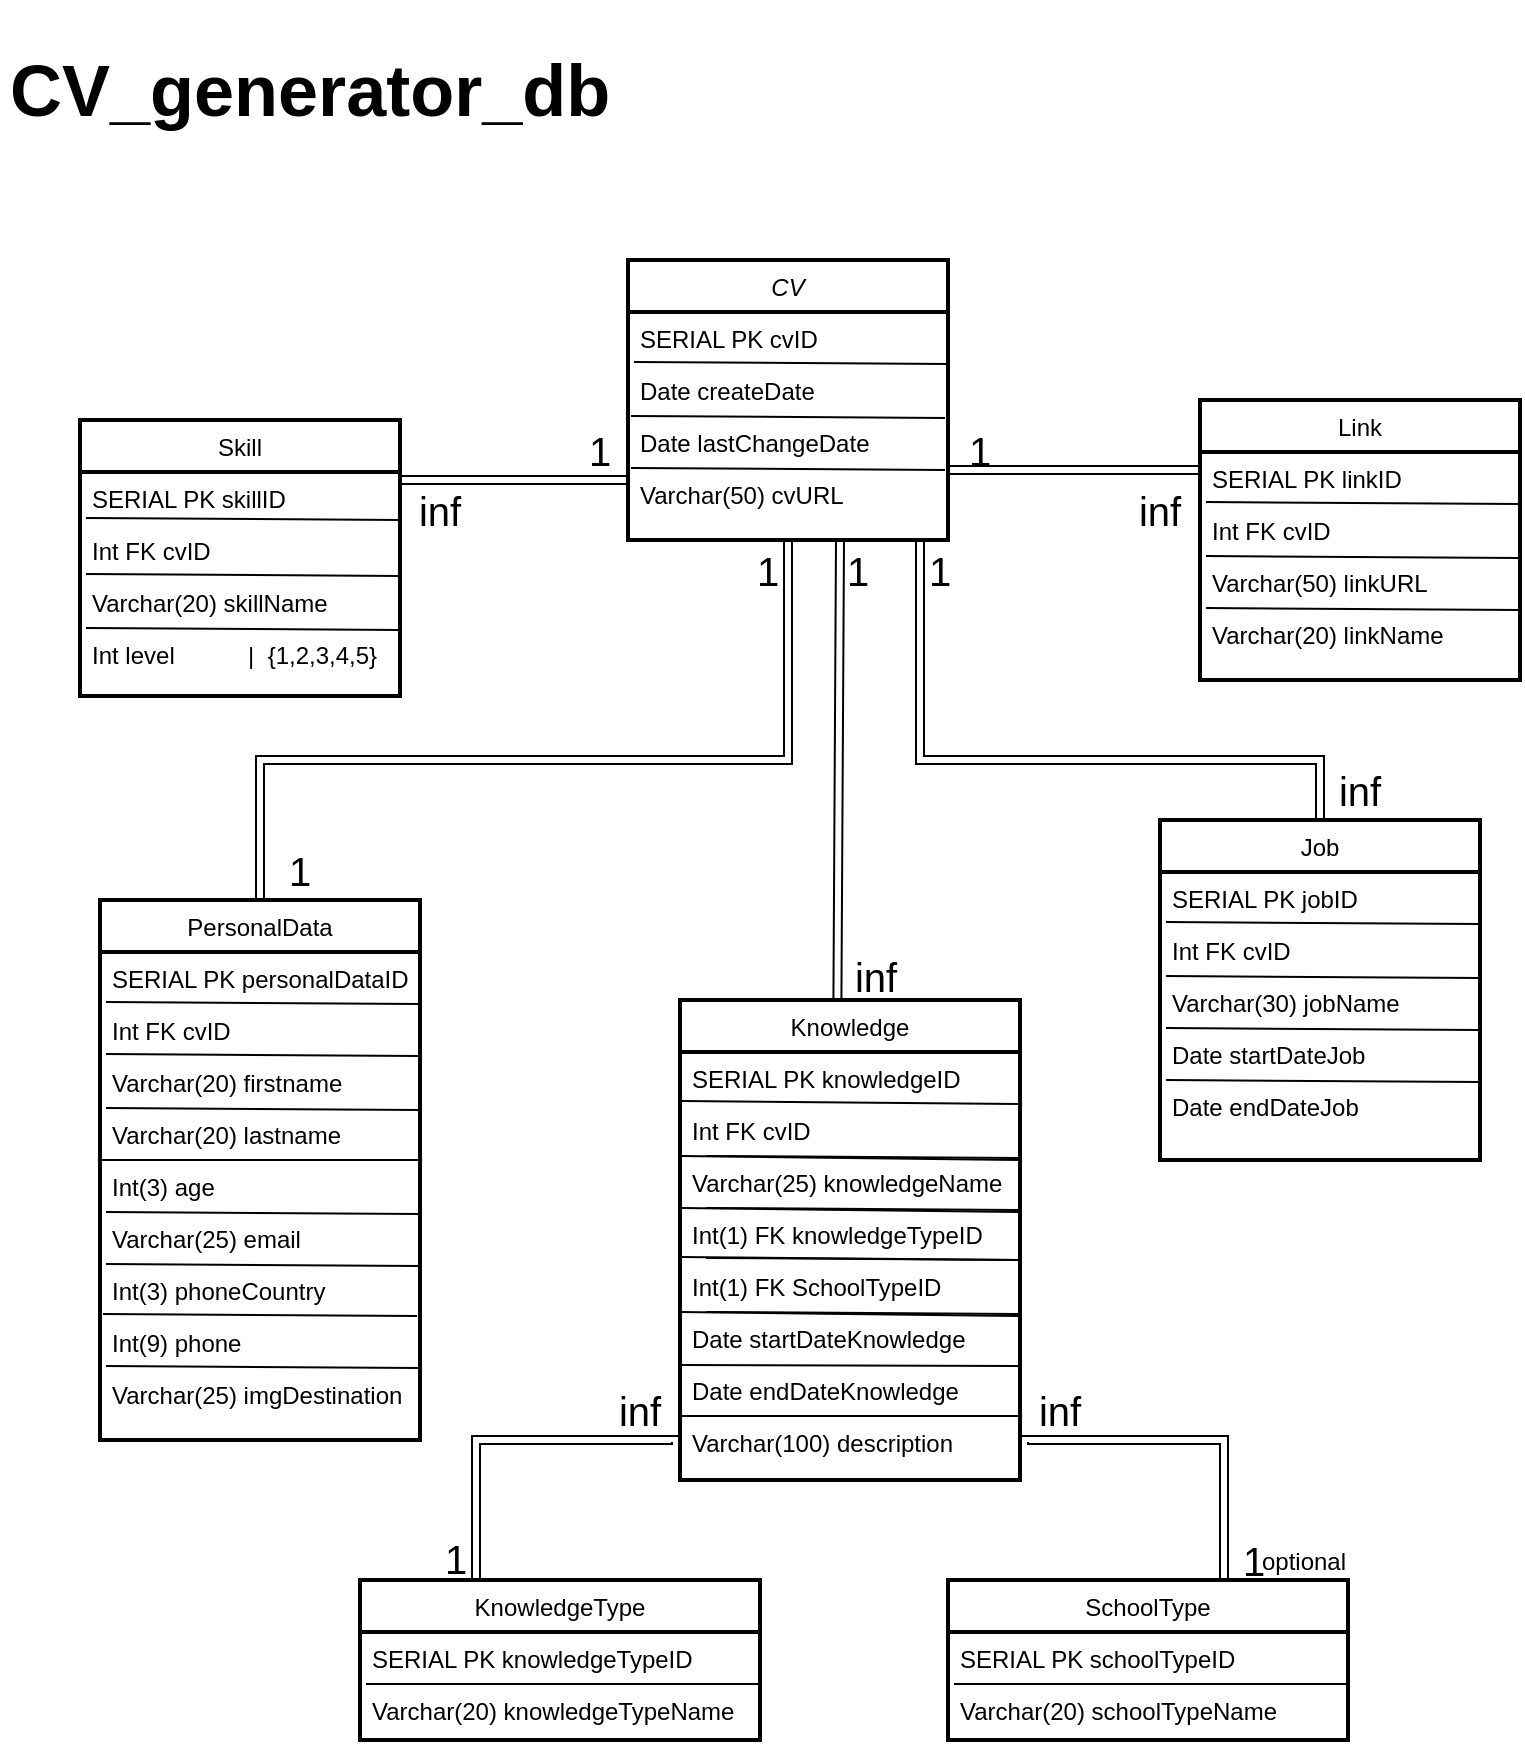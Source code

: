 <mxfile version="21.1.5" type="device">
  <diagram id="C5RBs43oDa-KdzZeNtuy" name="Page-1">
    <mxGraphModel dx="456" dy="247" grid="1" gridSize="10" guides="1" tooltips="1" connect="1" arrows="1" fold="1" page="1" pageScale="1" pageWidth="827" pageHeight="1169" math="0" shadow="0">
      <root>
        <mxCell id="WIyWlLk6GJQsqaUBKTNV-0" />
        <mxCell id="WIyWlLk6GJQsqaUBKTNV-1" parent="WIyWlLk6GJQsqaUBKTNV-0" />
        <mxCell id="zkfFHV4jXpPFQw0GAbJ--0" value="CV" style="swimlane;fontStyle=2;align=center;verticalAlign=top;childLayout=stackLayout;horizontal=1;startSize=26;horizontalStack=0;resizeParent=1;resizeLast=0;collapsible=1;marginBottom=0;rounded=0;shadow=0;strokeWidth=2;" parent="WIyWlLk6GJQsqaUBKTNV-1" vertex="1">
          <mxGeometry x="344" y="137" width="160" height="140" as="geometry">
            <mxRectangle x="230" y="140" width="160" height="26" as="alternateBounds" />
          </mxGeometry>
        </mxCell>
        <mxCell id="zkfFHV4jXpPFQw0GAbJ--1" value="SERIAL PK cvID" style="text;align=left;verticalAlign=top;spacingLeft=4;spacingRight=4;overflow=hidden;rotatable=0;points=[[0,0.5],[1,0.5]];portConstraint=eastwest;" parent="zkfFHV4jXpPFQw0GAbJ--0" vertex="1">
          <mxGeometry y="26" width="160" height="26" as="geometry" />
        </mxCell>
        <mxCell id="-dVuh-FXX1zb581pYCFE-20" value="" style="endArrow=none;html=1;rounded=0;entryX=0.019;entryY=-0.115;entryDx=0;entryDy=0;entryPerimeter=0;exitX=0.167;exitY=0.667;exitDx=0;exitDy=0;exitPerimeter=0;" edge="1" parent="zkfFHV4jXpPFQw0GAbJ--0">
          <mxGeometry width="50" height="50" relative="1" as="geometry">
            <mxPoint x="160" y="52" as="sourcePoint" />
            <mxPoint x="3" y="51" as="targetPoint" />
          </mxGeometry>
        </mxCell>
        <mxCell id="zkfFHV4jXpPFQw0GAbJ--2" value="Date createDate" style="text;align=left;verticalAlign=top;spacingLeft=4;spacingRight=4;overflow=hidden;rotatable=0;points=[[0,0.5],[1,0.5]];portConstraint=eastwest;rounded=0;shadow=0;html=0;" parent="zkfFHV4jXpPFQw0GAbJ--0" vertex="1">
          <mxGeometry y="52" width="160" height="26" as="geometry" />
        </mxCell>
        <mxCell id="-dVuh-FXX1zb581pYCFE-21" value="" style="endArrow=none;html=1;rounded=0;entryX=0.019;entryY=-0.115;entryDx=0;entryDy=0;entryPerimeter=0;exitX=0.167;exitY=0.667;exitDx=0;exitDy=0;exitPerimeter=0;" edge="1" parent="zkfFHV4jXpPFQw0GAbJ--0">
          <mxGeometry width="50" height="50" relative="1" as="geometry">
            <mxPoint x="158.5" y="79" as="sourcePoint" />
            <mxPoint x="1.5" y="78" as="targetPoint" />
          </mxGeometry>
        </mxCell>
        <mxCell id="zkfFHV4jXpPFQw0GAbJ--3" value="Date lastChangeDate" style="text;align=left;verticalAlign=top;spacingLeft=4;spacingRight=4;overflow=hidden;rotatable=0;points=[[0,0.5],[1,0.5]];portConstraint=eastwest;rounded=0;shadow=0;html=0;" parent="zkfFHV4jXpPFQw0GAbJ--0" vertex="1">
          <mxGeometry y="78" width="160" height="26" as="geometry" />
        </mxCell>
        <mxCell id="-dVuh-FXX1zb581pYCFE-22" value="" style="endArrow=none;html=1;rounded=0;entryX=0.019;entryY=-0.115;entryDx=0;entryDy=0;entryPerimeter=0;exitX=0.167;exitY=0.667;exitDx=0;exitDy=0;exitPerimeter=0;" edge="1" parent="zkfFHV4jXpPFQw0GAbJ--0">
          <mxGeometry width="50" height="50" relative="1" as="geometry">
            <mxPoint x="158.5" y="105" as="sourcePoint" />
            <mxPoint x="1.5" y="104" as="targetPoint" />
          </mxGeometry>
        </mxCell>
        <mxCell id="-dVuh-FXX1zb581pYCFE-0" value="Varchar(50) cvURL" style="text;align=left;verticalAlign=top;spacingLeft=4;spacingRight=4;overflow=hidden;rotatable=0;points=[[0,0.5],[1,0.5]];portConstraint=eastwest;rounded=0;shadow=0;html=0;" vertex="1" parent="zkfFHV4jXpPFQw0GAbJ--0">
          <mxGeometry y="104" width="160" height="26" as="geometry" />
        </mxCell>
        <mxCell id="zkfFHV4jXpPFQw0GAbJ--6" value="Skill" style="swimlane;fontStyle=0;align=center;verticalAlign=top;childLayout=stackLayout;horizontal=1;startSize=26;horizontalStack=0;resizeParent=1;resizeLast=0;collapsible=1;marginBottom=0;rounded=0;shadow=0;strokeWidth=2;" parent="WIyWlLk6GJQsqaUBKTNV-1" vertex="1">
          <mxGeometry x="70" y="217" width="160" height="138" as="geometry">
            <mxRectangle x="130" y="380" width="160" height="26" as="alternateBounds" />
          </mxGeometry>
        </mxCell>
        <mxCell id="zkfFHV4jXpPFQw0GAbJ--7" value="SERIAL PK skillID" style="text;align=left;verticalAlign=top;spacingLeft=4;spacingRight=4;overflow=hidden;rotatable=0;points=[[0,0.5],[1,0.5]];portConstraint=eastwest;" parent="zkfFHV4jXpPFQw0GAbJ--6" vertex="1">
          <mxGeometry y="26" width="160" height="26" as="geometry" />
        </mxCell>
        <mxCell id="zkfFHV4jXpPFQw0GAbJ--8" value="Int FK cvID" style="text;align=left;verticalAlign=top;spacingLeft=4;spacingRight=4;overflow=hidden;rotatable=0;points=[[0,0.5],[1,0.5]];portConstraint=eastwest;rounded=0;shadow=0;html=0;" parent="zkfFHV4jXpPFQw0GAbJ--6" vertex="1">
          <mxGeometry y="52" width="160" height="26" as="geometry" />
        </mxCell>
        <mxCell id="-dVuh-FXX1zb581pYCFE-18" value="" style="endArrow=none;html=1;rounded=0;entryX=0.019;entryY=-0.115;entryDx=0;entryDy=0;entryPerimeter=0;exitX=0.167;exitY=0.667;exitDx=0;exitDy=0;exitPerimeter=0;" edge="1" parent="zkfFHV4jXpPFQw0GAbJ--6">
          <mxGeometry width="50" height="50" relative="1" as="geometry">
            <mxPoint x="160" y="78" as="sourcePoint" />
            <mxPoint x="3" y="77" as="targetPoint" />
          </mxGeometry>
        </mxCell>
        <mxCell id="-dVuh-FXX1zb581pYCFE-6" value="Varchar(20) skillName" style="text;align=left;verticalAlign=top;spacingLeft=4;spacingRight=4;overflow=hidden;rotatable=0;points=[[0,0.5],[1,0.5]];portConstraint=eastwest;rounded=0;shadow=0;html=0;" vertex="1" parent="zkfFHV4jXpPFQw0GAbJ--6">
          <mxGeometry y="78" width="160" height="26" as="geometry" />
        </mxCell>
        <mxCell id="-dVuh-FXX1zb581pYCFE-19" value="" style="endArrow=none;html=1;rounded=0;entryX=0.019;entryY=-0.115;entryDx=0;entryDy=0;entryPerimeter=0;exitX=0.167;exitY=0.667;exitDx=0;exitDy=0;exitPerimeter=0;" edge="1" parent="zkfFHV4jXpPFQw0GAbJ--6">
          <mxGeometry width="50" height="50" relative="1" as="geometry">
            <mxPoint x="160" y="105" as="sourcePoint" />
            <mxPoint x="3" y="104" as="targetPoint" />
          </mxGeometry>
        </mxCell>
        <mxCell id="-dVuh-FXX1zb581pYCFE-7" value="Int level           |  {1,2,3,4,5}" style="text;align=left;verticalAlign=top;spacingLeft=4;spacingRight=4;overflow=hidden;rotatable=0;points=[[0,0.5],[1,0.5]];portConstraint=eastwest;rounded=0;shadow=0;html=0;" vertex="1" parent="zkfFHV4jXpPFQw0GAbJ--6">
          <mxGeometry y="104" width="160" height="26" as="geometry" />
        </mxCell>
        <mxCell id="zkfFHV4jXpPFQw0GAbJ--12" value="" style="endArrow=block;endFill=0;shadow=0;strokeWidth=1;rounded=0;edgeStyle=elbowEdgeStyle;elbow=vertical;shape=link;" parent="WIyWlLk6GJQsqaUBKTNV-1" source="zkfFHV4jXpPFQw0GAbJ--6" target="zkfFHV4jXpPFQw0GAbJ--0" edge="1">
          <mxGeometry width="160" relative="1" as="geometry">
            <mxPoint x="210" y="310" as="sourcePoint" />
            <mxPoint x="210" y="310" as="targetPoint" />
          </mxGeometry>
        </mxCell>
        <mxCell id="zkfFHV4jXpPFQw0GAbJ--13" value="Link" style="swimlane;fontStyle=0;align=center;verticalAlign=top;childLayout=stackLayout;horizontal=1;startSize=26;horizontalStack=0;resizeParent=1;resizeLast=0;collapsible=1;marginBottom=0;rounded=0;shadow=0;strokeWidth=2;" parent="WIyWlLk6GJQsqaUBKTNV-1" vertex="1">
          <mxGeometry x="630" y="207" width="160" height="140" as="geometry">
            <mxRectangle x="340" y="380" width="170" height="26" as="alternateBounds" />
          </mxGeometry>
        </mxCell>
        <mxCell id="zkfFHV4jXpPFQw0GAbJ--14" value="SERIAL PK linkID" style="text;align=left;verticalAlign=top;spacingLeft=4;spacingRight=4;overflow=hidden;rotatable=0;points=[[0,0.5],[1,0.5]];portConstraint=eastwest;" parent="zkfFHV4jXpPFQw0GAbJ--13" vertex="1">
          <mxGeometry y="26" width="160" height="26" as="geometry" />
        </mxCell>
        <mxCell id="-dVuh-FXX1zb581pYCFE-23" value="" style="endArrow=none;html=1;rounded=0;entryX=0.019;entryY=-0.115;entryDx=0;entryDy=0;entryPerimeter=0;exitX=0.167;exitY=0.667;exitDx=0;exitDy=0;exitPerimeter=0;" edge="1" parent="zkfFHV4jXpPFQw0GAbJ--13">
          <mxGeometry width="50" height="50" relative="1" as="geometry">
            <mxPoint x="160" y="52" as="sourcePoint" />
            <mxPoint x="3" y="51" as="targetPoint" />
          </mxGeometry>
        </mxCell>
        <mxCell id="-dVuh-FXX1zb581pYCFE-1" value="Int FK cvID" style="text;align=left;verticalAlign=top;spacingLeft=4;spacingRight=4;overflow=hidden;rotatable=0;points=[[0,0.5],[1,0.5]];portConstraint=eastwest;" vertex="1" parent="zkfFHV4jXpPFQw0GAbJ--13">
          <mxGeometry y="52" width="160" height="26" as="geometry" />
        </mxCell>
        <mxCell id="-dVuh-FXX1zb581pYCFE-24" value="" style="endArrow=none;html=1;rounded=0;entryX=0.019;entryY=-0.115;entryDx=0;entryDy=0;entryPerimeter=0;exitX=0.167;exitY=0.667;exitDx=0;exitDy=0;exitPerimeter=0;" edge="1" parent="zkfFHV4jXpPFQw0GAbJ--13">
          <mxGeometry width="50" height="50" relative="1" as="geometry">
            <mxPoint x="160" y="79" as="sourcePoint" />
            <mxPoint x="3" y="78" as="targetPoint" />
          </mxGeometry>
        </mxCell>
        <mxCell id="-dVuh-FXX1zb581pYCFE-2" value="Varchar(50) linkURL" style="text;align=left;verticalAlign=top;spacingLeft=4;spacingRight=4;overflow=hidden;rotatable=0;points=[[0,0.5],[1,0.5]];portConstraint=eastwest;" vertex="1" parent="zkfFHV4jXpPFQw0GAbJ--13">
          <mxGeometry y="78" width="160" height="26" as="geometry" />
        </mxCell>
        <mxCell id="-dVuh-FXX1zb581pYCFE-25" value="" style="endArrow=none;html=1;rounded=0;entryX=0.019;entryY=-0.115;entryDx=0;entryDy=0;entryPerimeter=0;exitX=0.167;exitY=0.667;exitDx=0;exitDy=0;exitPerimeter=0;" edge="1" parent="zkfFHV4jXpPFQw0GAbJ--13">
          <mxGeometry width="50" height="50" relative="1" as="geometry">
            <mxPoint x="160" y="105" as="sourcePoint" />
            <mxPoint x="3" y="104" as="targetPoint" />
          </mxGeometry>
        </mxCell>
        <mxCell id="-dVuh-FXX1zb581pYCFE-3" value="Varchar(20) linkName" style="text;align=left;verticalAlign=top;spacingLeft=4;spacingRight=4;overflow=hidden;rotatable=0;points=[[0,0.5],[1,0.5]];portConstraint=eastwest;" vertex="1" parent="zkfFHV4jXpPFQw0GAbJ--13">
          <mxGeometry y="104" width="160" height="26" as="geometry" />
        </mxCell>
        <mxCell id="zkfFHV4jXpPFQw0GAbJ--16" value="" style="endArrow=block;endFill=0;shadow=0;strokeWidth=1;rounded=0;edgeStyle=elbowEdgeStyle;elbow=vertical;shape=link;" parent="WIyWlLk6GJQsqaUBKTNV-1" source="zkfFHV4jXpPFQw0GAbJ--13" target="zkfFHV4jXpPFQw0GAbJ--0" edge="1">
          <mxGeometry width="160" relative="1" as="geometry">
            <mxPoint x="220" y="480" as="sourcePoint" />
            <mxPoint x="320" y="378" as="targetPoint" />
          </mxGeometry>
        </mxCell>
        <mxCell id="zkfFHV4jXpPFQw0GAbJ--17" value="PersonalData" style="swimlane;fontStyle=0;align=center;verticalAlign=top;childLayout=stackLayout;horizontal=1;startSize=26;horizontalStack=0;resizeParent=1;resizeLast=0;collapsible=1;marginBottom=0;rounded=0;shadow=0;strokeWidth=2;" parent="WIyWlLk6GJQsqaUBKTNV-1" vertex="1">
          <mxGeometry x="80" y="457" width="160" height="270" as="geometry">
            <mxRectangle x="550" y="140" width="160" height="26" as="alternateBounds" />
          </mxGeometry>
        </mxCell>
        <mxCell id="zkfFHV4jXpPFQw0GAbJ--18" value="SERIAL PK personalDataID" style="text;align=left;verticalAlign=top;spacingLeft=4;spacingRight=4;overflow=hidden;rotatable=0;points=[[0,0.5],[1,0.5]];portConstraint=eastwest;" parent="zkfFHV4jXpPFQw0GAbJ--17" vertex="1">
          <mxGeometry y="26" width="160" height="26" as="geometry" />
        </mxCell>
        <mxCell id="-dVuh-FXX1zb581pYCFE-66" value="" style="endArrow=none;html=1;rounded=0;entryX=0.019;entryY=-0.115;entryDx=0;entryDy=0;entryPerimeter=0;exitX=0.167;exitY=0.667;exitDx=0;exitDy=0;exitPerimeter=0;" edge="1" parent="zkfFHV4jXpPFQw0GAbJ--17">
          <mxGeometry width="50" height="50" relative="1" as="geometry">
            <mxPoint x="160" y="52" as="sourcePoint" />
            <mxPoint x="3" y="51" as="targetPoint" />
          </mxGeometry>
        </mxCell>
        <mxCell id="zkfFHV4jXpPFQw0GAbJ--19" value="Int FK cvID" style="text;align=left;verticalAlign=top;spacingLeft=4;spacingRight=4;overflow=hidden;rotatable=0;points=[[0,0.5],[1,0.5]];portConstraint=eastwest;rounded=0;shadow=0;html=0;" parent="zkfFHV4jXpPFQw0GAbJ--17" vertex="1">
          <mxGeometry y="52" width="160" height="26" as="geometry" />
        </mxCell>
        <mxCell id="-dVuh-FXX1zb581pYCFE-67" value="" style="endArrow=none;html=1;rounded=0;entryX=0.019;entryY=-0.115;entryDx=0;entryDy=0;entryPerimeter=0;exitX=0.167;exitY=0.667;exitDx=0;exitDy=0;exitPerimeter=0;" edge="1" parent="zkfFHV4jXpPFQw0GAbJ--17">
          <mxGeometry width="50" height="50" relative="1" as="geometry">
            <mxPoint x="160" y="78" as="sourcePoint" />
            <mxPoint x="3" y="77" as="targetPoint" />
          </mxGeometry>
        </mxCell>
        <mxCell id="zkfFHV4jXpPFQw0GAbJ--20" value="Varchar(20) firstname" style="text;align=left;verticalAlign=top;spacingLeft=4;spacingRight=4;overflow=hidden;rotatable=0;points=[[0,0.5],[1,0.5]];portConstraint=eastwest;rounded=0;shadow=0;html=0;" parent="zkfFHV4jXpPFQw0GAbJ--17" vertex="1">
          <mxGeometry y="78" width="160" height="26" as="geometry" />
        </mxCell>
        <mxCell id="-dVuh-FXX1zb581pYCFE-68" value="" style="endArrow=none;html=1;rounded=0;entryX=0.019;entryY=-0.115;entryDx=0;entryDy=0;entryPerimeter=0;exitX=0.167;exitY=0.667;exitDx=0;exitDy=0;exitPerimeter=0;" edge="1" parent="zkfFHV4jXpPFQw0GAbJ--17">
          <mxGeometry width="50" height="50" relative="1" as="geometry">
            <mxPoint x="160" y="105" as="sourcePoint" />
            <mxPoint x="3" y="104" as="targetPoint" />
          </mxGeometry>
        </mxCell>
        <mxCell id="zkfFHV4jXpPFQw0GAbJ--21" value="Varchar(20) lastname" style="text;align=left;verticalAlign=top;spacingLeft=4;spacingRight=4;overflow=hidden;rotatable=0;points=[[0,0.5],[1,0.5]];portConstraint=eastwest;rounded=0;shadow=0;html=0;" parent="zkfFHV4jXpPFQw0GAbJ--17" vertex="1">
          <mxGeometry y="104" width="160" height="26" as="geometry" />
        </mxCell>
        <mxCell id="zkfFHV4jXpPFQw0GAbJ--22" value="Int(3) age" style="text;align=left;verticalAlign=top;spacingLeft=4;spacingRight=4;overflow=hidden;rotatable=0;points=[[0,0.5],[1,0.5]];portConstraint=eastwest;rounded=0;shadow=0;html=0;" parent="zkfFHV4jXpPFQw0GAbJ--17" vertex="1">
          <mxGeometry y="130" width="160" height="26" as="geometry" />
        </mxCell>
        <mxCell id="-dVuh-FXX1zb581pYCFE-71" value="" style="endArrow=none;html=1;rounded=0;entryX=0.019;entryY=-0.115;entryDx=0;entryDy=0;entryPerimeter=0;exitX=0.167;exitY=0.667;exitDx=0;exitDy=0;exitPerimeter=0;" edge="1" parent="zkfFHV4jXpPFQw0GAbJ--17">
          <mxGeometry width="50" height="50" relative="1" as="geometry">
            <mxPoint x="160" y="157" as="sourcePoint" />
            <mxPoint x="3" y="156" as="targetPoint" />
          </mxGeometry>
        </mxCell>
        <mxCell id="-dVuh-FXX1zb581pYCFE-10" value="Varchar(25) email " style="text;align=left;verticalAlign=top;spacingLeft=4;spacingRight=4;overflow=hidden;rotatable=0;points=[[0,0.5],[1,0.5]];portConstraint=eastwest;rounded=0;shadow=0;html=0;" vertex="1" parent="zkfFHV4jXpPFQw0GAbJ--17">
          <mxGeometry y="156" width="160" height="26" as="geometry" />
        </mxCell>
        <mxCell id="-dVuh-FXX1zb581pYCFE-72" value="" style="endArrow=none;html=1;rounded=0;entryX=0.019;entryY=-0.115;entryDx=0;entryDy=0;entryPerimeter=0;exitX=0.167;exitY=0.667;exitDx=0;exitDy=0;exitPerimeter=0;" edge="1" parent="zkfFHV4jXpPFQw0GAbJ--17">
          <mxGeometry width="50" height="50" relative="1" as="geometry">
            <mxPoint x="160" y="183" as="sourcePoint" />
            <mxPoint x="3" y="182" as="targetPoint" />
          </mxGeometry>
        </mxCell>
        <mxCell id="-dVuh-FXX1zb581pYCFE-11" value="Int(3) phoneCountry" style="text;align=left;verticalAlign=top;spacingLeft=4;spacingRight=4;overflow=hidden;rotatable=0;points=[[0,0.5],[1,0.5]];portConstraint=eastwest;rounded=0;shadow=0;html=0;" vertex="1" parent="zkfFHV4jXpPFQw0GAbJ--17">
          <mxGeometry y="182" width="160" height="26" as="geometry" />
        </mxCell>
        <mxCell id="-dVuh-FXX1zb581pYCFE-73" value="" style="endArrow=none;html=1;rounded=0;entryX=0.019;entryY=-0.115;entryDx=0;entryDy=0;entryPerimeter=0;exitX=0.167;exitY=0.667;exitDx=0;exitDy=0;exitPerimeter=0;" edge="1" parent="zkfFHV4jXpPFQw0GAbJ--17">
          <mxGeometry width="50" height="50" relative="1" as="geometry">
            <mxPoint x="158.5" y="208" as="sourcePoint" />
            <mxPoint x="1.5" y="207" as="targetPoint" />
          </mxGeometry>
        </mxCell>
        <mxCell id="-dVuh-FXX1zb581pYCFE-12" value="Int(9) phone&#xa;" style="text;align=left;verticalAlign=top;spacingLeft=4;spacingRight=4;overflow=hidden;rotatable=0;points=[[0,0.5],[1,0.5]];portConstraint=eastwest;rounded=0;shadow=0;html=0;" vertex="1" parent="zkfFHV4jXpPFQw0GAbJ--17">
          <mxGeometry y="208" width="160" height="26" as="geometry" />
        </mxCell>
        <mxCell id="-dVuh-FXX1zb581pYCFE-74" value="" style="endArrow=none;html=1;rounded=0;entryX=0.019;entryY=-0.115;entryDx=0;entryDy=0;entryPerimeter=0;exitX=0.167;exitY=0.667;exitDx=0;exitDy=0;exitPerimeter=0;" edge="1" parent="zkfFHV4jXpPFQw0GAbJ--17">
          <mxGeometry width="50" height="50" relative="1" as="geometry">
            <mxPoint x="160" y="234" as="sourcePoint" />
            <mxPoint x="3" y="233" as="targetPoint" />
          </mxGeometry>
        </mxCell>
        <mxCell id="-dVuh-FXX1zb581pYCFE-13" value="Varchar(25) imgDestination " style="text;align=left;verticalAlign=top;spacingLeft=4;spacingRight=4;overflow=hidden;rotatable=0;points=[[0,0.5],[1,0.5]];portConstraint=eastwest;rounded=0;shadow=0;html=0;" vertex="1" parent="zkfFHV4jXpPFQw0GAbJ--17">
          <mxGeometry y="234" width="160" height="26" as="geometry" />
        </mxCell>
        <mxCell id="zkfFHV4jXpPFQw0GAbJ--26" value="" style="endArrow=open;shadow=0;strokeWidth=1;rounded=0;endFill=1;edgeStyle=elbowEdgeStyle;elbow=vertical;shape=link;" parent="WIyWlLk6GJQsqaUBKTNV-1" source="zkfFHV4jXpPFQw0GAbJ--0" target="zkfFHV4jXpPFQw0GAbJ--17" edge="1">
          <mxGeometry x="0.5" y="41" relative="1" as="geometry">
            <mxPoint x="390" y="299" as="sourcePoint" />
            <mxPoint x="550" y="299" as="targetPoint" />
            <mxPoint x="-40" y="32" as="offset" />
            <Array as="points">
              <mxPoint x="270" y="387" />
              <mxPoint x="400" y="357" />
            </Array>
          </mxGeometry>
        </mxCell>
        <mxCell id="-dVuh-FXX1zb581pYCFE-4" value="&lt;font style=&quot;font-size: 20px;&quot;&gt;1&lt;/font&gt;" style="text;html=1;strokeColor=none;fillColor=none;align=center;verticalAlign=middle;whiteSpace=wrap;rounded=0;" vertex="1" parent="WIyWlLk6GJQsqaUBKTNV-1">
          <mxGeometry x="490" y="217" width="60" height="30" as="geometry" />
        </mxCell>
        <mxCell id="-dVuh-FXX1zb581pYCFE-5" value="&lt;font style=&quot;font-size: 20px;&quot;&gt;inf&lt;/font&gt;" style="text;html=1;strokeColor=none;fillColor=none;align=center;verticalAlign=middle;whiteSpace=wrap;rounded=0;" vertex="1" parent="WIyWlLk6GJQsqaUBKTNV-1">
          <mxGeometry x="580" y="247" width="60" height="30" as="geometry" />
        </mxCell>
        <mxCell id="-dVuh-FXX1zb581pYCFE-8" value="&lt;font style=&quot;font-size: 20px;&quot;&gt;1&lt;/font&gt;" style="text;html=1;strokeColor=none;fillColor=none;align=center;verticalAlign=middle;whiteSpace=wrap;rounded=0;" vertex="1" parent="WIyWlLk6GJQsqaUBKTNV-1">
          <mxGeometry x="300" y="217" width="60" height="30" as="geometry" />
        </mxCell>
        <mxCell id="-dVuh-FXX1zb581pYCFE-9" value="&lt;font style=&quot;font-size: 20px;&quot;&gt;inf&lt;/font&gt;" style="text;html=1;strokeColor=none;fillColor=none;align=center;verticalAlign=middle;whiteSpace=wrap;rounded=0;" vertex="1" parent="WIyWlLk6GJQsqaUBKTNV-1">
          <mxGeometry x="220" y="247" width="60" height="30" as="geometry" />
        </mxCell>
        <mxCell id="-dVuh-FXX1zb581pYCFE-14" value="&lt;font style=&quot;font-size: 20px;&quot;&gt;1&lt;/font&gt;" style="text;html=1;strokeColor=none;fillColor=none;align=center;verticalAlign=middle;whiteSpace=wrap;rounded=0;" vertex="1" parent="WIyWlLk6GJQsqaUBKTNV-1">
          <mxGeometry x="384" y="277" width="60" height="30" as="geometry" />
        </mxCell>
        <mxCell id="-dVuh-FXX1zb581pYCFE-15" value="&lt;font style=&quot;font-size: 20px;&quot;&gt;inf&lt;/font&gt;" style="text;html=1;strokeColor=none;fillColor=none;align=center;verticalAlign=middle;whiteSpace=wrap;rounded=0;" vertex="1" parent="WIyWlLk6GJQsqaUBKTNV-1">
          <mxGeometry x="438" y="480" width="60" height="30" as="geometry" />
        </mxCell>
        <mxCell id="-dVuh-FXX1zb581pYCFE-16" value="&lt;font style=&quot;font-size: 20px;&quot;&gt;1&lt;/font&gt;" style="text;html=1;strokeColor=none;fillColor=none;align=center;verticalAlign=middle;whiteSpace=wrap;rounded=0;" vertex="1" parent="WIyWlLk6GJQsqaUBKTNV-1">
          <mxGeometry x="150" y="427" width="60" height="30" as="geometry" />
        </mxCell>
        <mxCell id="-dVuh-FXX1zb581pYCFE-17" value="" style="endArrow=none;html=1;rounded=0;entryX=0.019;entryY=-0.115;entryDx=0;entryDy=0;entryPerimeter=0;exitX=0.167;exitY=0.667;exitDx=0;exitDy=0;exitPerimeter=0;" edge="1" parent="WIyWlLk6GJQsqaUBKTNV-1" source="-dVuh-FXX1zb581pYCFE-9" target="zkfFHV4jXpPFQw0GAbJ--8">
          <mxGeometry width="50" height="50" relative="1" as="geometry">
            <mxPoint x="140" y="497" as="sourcePoint" />
            <mxPoint x="190" y="447" as="targetPoint" />
          </mxGeometry>
        </mxCell>
        <mxCell id="-dVuh-FXX1zb581pYCFE-26" value="Knowledge" style="swimlane;fontStyle=0;align=center;verticalAlign=top;childLayout=stackLayout;horizontal=1;startSize=26;horizontalStack=0;resizeParent=1;resizeLast=0;collapsible=1;marginBottom=0;rounded=0;shadow=0;strokeWidth=2;" vertex="1" parent="WIyWlLk6GJQsqaUBKTNV-1">
          <mxGeometry x="370" y="507" width="170" height="240" as="geometry">
            <mxRectangle x="550" y="140" width="160" height="26" as="alternateBounds" />
          </mxGeometry>
        </mxCell>
        <mxCell id="-dVuh-FXX1zb581pYCFE-27" value="SERIAL PK knowledgeID" style="text;align=left;verticalAlign=top;spacingLeft=4;spacingRight=4;overflow=hidden;rotatable=0;points=[[0,0.5],[1,0.5]];portConstraint=eastwest;" vertex="1" parent="-dVuh-FXX1zb581pYCFE-26">
          <mxGeometry y="26" width="170" height="26" as="geometry" />
        </mxCell>
        <mxCell id="-dVuh-FXX1zb581pYCFE-53" value="" style="endArrow=none;html=1;rounded=0;entryX=0.003;entryY=-0.058;entryDx=0;entryDy=0;entryPerimeter=0;exitX=0.167;exitY=0.667;exitDx=0;exitDy=0;exitPerimeter=0;" edge="1" parent="-dVuh-FXX1zb581pYCFE-26" target="-dVuh-FXX1zb581pYCFE-28">
          <mxGeometry width="50" height="50" relative="1" as="geometry">
            <mxPoint x="170" y="52" as="sourcePoint" />
            <mxPoint x="13" y="51" as="targetPoint" />
          </mxGeometry>
        </mxCell>
        <mxCell id="-dVuh-FXX1zb581pYCFE-28" value="Int FK cvID" style="text;align=left;verticalAlign=top;spacingLeft=4;spacingRight=4;overflow=hidden;rotatable=0;points=[[0,0.5],[1,0.5]];portConstraint=eastwest;rounded=0;shadow=0;html=0;" vertex="1" parent="-dVuh-FXX1zb581pYCFE-26">
          <mxGeometry y="52" width="170" height="26" as="geometry" />
        </mxCell>
        <mxCell id="-dVuh-FXX1zb581pYCFE-54" value="" style="endArrow=none;html=1;rounded=0;entryX=0.019;entryY=-0.115;entryDx=0;entryDy=0;entryPerimeter=0;exitX=0.167;exitY=0.667;exitDx=0;exitDy=0;exitPerimeter=0;" edge="1" parent="-dVuh-FXX1zb581pYCFE-26">
          <mxGeometry width="50" height="50" relative="1" as="geometry">
            <mxPoint x="170" y="79" as="sourcePoint" />
            <mxPoint x="13" y="78" as="targetPoint" />
          </mxGeometry>
        </mxCell>
        <mxCell id="-dVuh-FXX1zb581pYCFE-60" value="" style="endArrow=none;html=1;rounded=0;entryX=0.003;entryY=-0.058;entryDx=0;entryDy=0;entryPerimeter=0;exitX=0.167;exitY=0.667;exitDx=0;exitDy=0;exitPerimeter=0;" edge="1" parent="-dVuh-FXX1zb581pYCFE-26">
          <mxGeometry width="50" height="50" relative="1" as="geometry">
            <mxPoint x="170" y="80" as="sourcePoint" />
            <mxPoint x="1" y="78" as="targetPoint" />
          </mxGeometry>
        </mxCell>
        <mxCell id="-dVuh-FXX1zb581pYCFE-29" value="Varchar(25) knowledgeName" style="text;align=left;verticalAlign=top;spacingLeft=4;spacingRight=4;overflow=hidden;rotatable=0;points=[[0,0.5],[1,0.5]];portConstraint=eastwest;rounded=0;shadow=0;html=0;" vertex="1" parent="-dVuh-FXX1zb581pYCFE-26">
          <mxGeometry y="78" width="170" height="26" as="geometry" />
        </mxCell>
        <mxCell id="-dVuh-FXX1zb581pYCFE-55" value="" style="endArrow=none;html=1;rounded=0;entryX=0.019;entryY=-0.115;entryDx=0;entryDy=0;entryPerimeter=0;exitX=0.167;exitY=0.667;exitDx=0;exitDy=0;exitPerimeter=0;" edge="1" parent="-dVuh-FXX1zb581pYCFE-26">
          <mxGeometry width="50" height="50" relative="1" as="geometry">
            <mxPoint x="170" y="105" as="sourcePoint" />
            <mxPoint x="13" y="104" as="targetPoint" />
          </mxGeometry>
        </mxCell>
        <mxCell id="-dVuh-FXX1zb581pYCFE-61" value="" style="endArrow=none;html=1;rounded=0;entryX=0.003;entryY=-0.058;entryDx=0;entryDy=0;entryPerimeter=0;exitX=0.167;exitY=0.667;exitDx=0;exitDy=0;exitPerimeter=0;" edge="1" parent="-dVuh-FXX1zb581pYCFE-26">
          <mxGeometry width="50" height="50" relative="1" as="geometry">
            <mxPoint x="170" y="106" as="sourcePoint" />
            <mxPoint x="1" y="104" as="targetPoint" />
          </mxGeometry>
        </mxCell>
        <mxCell id="-dVuh-FXX1zb581pYCFE-30" value="Int(1) FK knowledgeTypeID" style="text;align=left;verticalAlign=top;spacingLeft=4;spacingRight=4;overflow=hidden;rotatable=0;points=[[0,0.5],[1,0.5]];portConstraint=eastwest;rounded=0;shadow=0;html=0;" vertex="1" parent="-dVuh-FXX1zb581pYCFE-26">
          <mxGeometry y="104" width="170" height="26" as="geometry" />
        </mxCell>
        <mxCell id="-dVuh-FXX1zb581pYCFE-56" value="" style="endArrow=none;html=1;rounded=0;entryX=0.019;entryY=-0.115;entryDx=0;entryDy=0;entryPerimeter=0;exitX=0.167;exitY=0.667;exitDx=0;exitDy=0;exitPerimeter=0;" edge="1" parent="-dVuh-FXX1zb581pYCFE-26">
          <mxGeometry width="50" height="50" relative="1" as="geometry">
            <mxPoint x="170" y="130" as="sourcePoint" />
            <mxPoint x="13" y="129" as="targetPoint" />
          </mxGeometry>
        </mxCell>
        <mxCell id="-dVuh-FXX1zb581pYCFE-62" value="" style="endArrow=none;html=1;rounded=0;entryX=0;entryY=-0.058;entryDx=0;entryDy=0;entryPerimeter=0;exitX=0.167;exitY=0.667;exitDx=0;exitDy=0;exitPerimeter=0;" edge="1" parent="-dVuh-FXX1zb581pYCFE-26" target="-dVuh-FXX1zb581pYCFE-39">
          <mxGeometry width="50" height="50" relative="1" as="geometry">
            <mxPoint x="170" y="130" as="sourcePoint" />
            <mxPoint x="1" y="128" as="targetPoint" />
          </mxGeometry>
        </mxCell>
        <mxCell id="-dVuh-FXX1zb581pYCFE-39" value="Int(1) FK SchoolTypeID" style="text;align=left;verticalAlign=top;spacingLeft=4;spacingRight=4;overflow=hidden;rotatable=0;points=[[0,0.5],[1,0.5]];portConstraint=eastwest;rounded=0;shadow=0;html=0;" vertex="1" parent="-dVuh-FXX1zb581pYCFE-26">
          <mxGeometry y="130" width="170" height="26" as="geometry" />
        </mxCell>
        <mxCell id="-dVuh-FXX1zb581pYCFE-57" value="" style="endArrow=none;html=1;rounded=0;entryX=0.019;entryY=-0.115;entryDx=0;entryDy=0;entryPerimeter=0;exitX=0.167;exitY=0.667;exitDx=0;exitDy=0;exitPerimeter=0;" edge="1" parent="-dVuh-FXX1zb581pYCFE-26">
          <mxGeometry width="50" height="50" relative="1" as="geometry">
            <mxPoint x="170" y="157" as="sourcePoint" />
            <mxPoint x="13" y="156" as="targetPoint" />
          </mxGeometry>
        </mxCell>
        <mxCell id="-dVuh-FXX1zb581pYCFE-63" value="" style="endArrow=none;html=1;rounded=0;entryX=0.003;entryY=-0.058;entryDx=0;entryDy=0;entryPerimeter=0;exitX=0.167;exitY=0.667;exitDx=0;exitDy=0;exitPerimeter=0;" edge="1" parent="-dVuh-FXX1zb581pYCFE-26">
          <mxGeometry width="50" height="50" relative="1" as="geometry">
            <mxPoint x="169" y="158" as="sourcePoint" />
            <mxPoint y="156" as="targetPoint" />
          </mxGeometry>
        </mxCell>
        <mxCell id="-dVuh-FXX1zb581pYCFE-32" value="Date startDateKnowledge" style="text;align=left;verticalAlign=top;spacingLeft=4;spacingRight=4;overflow=hidden;rotatable=0;points=[[0,0.5],[1,0.5]];portConstraint=eastwest;rounded=0;shadow=0;html=0;" vertex="1" parent="-dVuh-FXX1zb581pYCFE-26">
          <mxGeometry y="156" width="170" height="26" as="geometry" />
        </mxCell>
        <mxCell id="-dVuh-FXX1zb581pYCFE-33" value="Date endDateKnowledge" style="text;align=left;verticalAlign=top;spacingLeft=4;spacingRight=4;overflow=hidden;rotatable=0;points=[[0,0.5],[1,0.5]];portConstraint=eastwest;rounded=0;shadow=0;html=0;" vertex="1" parent="-dVuh-FXX1zb581pYCFE-26">
          <mxGeometry y="182" width="170" height="26" as="geometry" />
        </mxCell>
        <mxCell id="-dVuh-FXX1zb581pYCFE-58" value="" style="endArrow=none;html=1;rounded=0;entryX=0.003;entryY=0.019;entryDx=0;entryDy=0;entryPerimeter=0;exitX=0.167;exitY=0.667;exitDx=0;exitDy=0;exitPerimeter=0;" edge="1" parent="-dVuh-FXX1zb581pYCFE-26" target="-dVuh-FXX1zb581pYCFE-33">
          <mxGeometry width="50" height="50" relative="1" as="geometry">
            <mxPoint x="170" y="183" as="sourcePoint" />
            <mxPoint x="13" y="182" as="targetPoint" />
          </mxGeometry>
        </mxCell>
        <mxCell id="-dVuh-FXX1zb581pYCFE-59" value="" style="endArrow=none;html=1;rounded=0;entryX=0.003;entryY=0;entryDx=0;entryDy=0;entryPerimeter=0;exitX=0.167;exitY=0.667;exitDx=0;exitDy=0;exitPerimeter=0;" edge="1" parent="-dVuh-FXX1zb581pYCFE-26" target="-dVuh-FXX1zb581pYCFE-34">
          <mxGeometry width="50" height="50" relative="1" as="geometry">
            <mxPoint x="170" y="208" as="sourcePoint" />
            <mxPoint x="13" y="207" as="targetPoint" />
          </mxGeometry>
        </mxCell>
        <mxCell id="-dVuh-FXX1zb581pYCFE-97" value="" style="endArrow=open;shadow=0;strokeWidth=1;rounded=0;endFill=1;edgeStyle=elbowEdgeStyle;elbow=vertical;shape=link;exitX=0;exitY=0.5;exitDx=0;exitDy=0;" edge="1" parent="-dVuh-FXX1zb581pYCFE-26">
          <mxGeometry x="0.5" y="41" relative="1" as="geometry">
            <mxPoint x="-2" y="221" as="sourcePoint" />
            <mxPoint x="-102" y="290" as="targetPoint" />
            <mxPoint x="-40" y="32" as="offset" />
            <Array as="points">
              <mxPoint x="8" y="220" />
              <mxPoint x="138" y="190" />
            </Array>
          </mxGeometry>
        </mxCell>
        <mxCell id="-dVuh-FXX1zb581pYCFE-34" value="Varchar(100) description" style="text;align=left;verticalAlign=top;spacingLeft=4;spacingRight=4;overflow=hidden;rotatable=0;points=[[0,0.5],[1,0.5]];portConstraint=eastwest;rounded=0;shadow=0;html=0;" vertex="1" parent="-dVuh-FXX1zb581pYCFE-26">
          <mxGeometry y="208" width="170" height="26" as="geometry" />
        </mxCell>
        <mxCell id="-dVuh-FXX1zb581pYCFE-36" value="" style="endArrow=none;html=1;rounded=0;entryX=0.463;entryY=-0.004;entryDx=0;entryDy=0;shape=link;entryPerimeter=0;" edge="1" parent="WIyWlLk6GJQsqaUBKTNV-1" target="-dVuh-FXX1zb581pYCFE-26">
          <mxGeometry width="50" height="50" relative="1" as="geometry">
            <mxPoint x="450" y="277" as="sourcePoint" />
            <mxPoint x="190" y="447" as="targetPoint" />
          </mxGeometry>
        </mxCell>
        <mxCell id="-dVuh-FXX1zb581pYCFE-37" value="&lt;font style=&quot;font-size: 20px;&quot;&gt;1&lt;/font&gt;" style="text;html=1;strokeColor=none;fillColor=none;align=center;verticalAlign=middle;whiteSpace=wrap;rounded=0;" vertex="1" parent="WIyWlLk6GJQsqaUBKTNV-1">
          <mxGeometry x="429" y="277" width="60" height="30" as="geometry" />
        </mxCell>
        <mxCell id="-dVuh-FXX1zb581pYCFE-38" value="&lt;font style=&quot;font-size: 20px;&quot;&gt;inf&lt;/font&gt;" style="text;html=1;strokeColor=none;fillColor=none;align=center;verticalAlign=middle;whiteSpace=wrap;rounded=0;" vertex="1" parent="WIyWlLk6GJQsqaUBKTNV-1">
          <mxGeometry x="680" y="387" width="60" height="30" as="geometry" />
        </mxCell>
        <mxCell id="-dVuh-FXX1zb581pYCFE-41" value="Job" style="swimlane;fontStyle=0;align=center;verticalAlign=top;childLayout=stackLayout;horizontal=1;startSize=26;horizontalStack=0;resizeParent=1;resizeLast=0;collapsible=1;marginBottom=0;rounded=0;shadow=0;strokeWidth=2;" vertex="1" parent="WIyWlLk6GJQsqaUBKTNV-1">
          <mxGeometry x="610" y="417" width="160" height="170" as="geometry">
            <mxRectangle x="340" y="380" width="170" height="26" as="alternateBounds" />
          </mxGeometry>
        </mxCell>
        <mxCell id="-dVuh-FXX1zb581pYCFE-42" value="SERIAL PK jobID" style="text;align=left;verticalAlign=top;spacingLeft=4;spacingRight=4;overflow=hidden;rotatable=0;points=[[0,0.5],[1,0.5]];portConstraint=eastwest;" vertex="1" parent="-dVuh-FXX1zb581pYCFE-41">
          <mxGeometry y="26" width="160" height="26" as="geometry" />
        </mxCell>
        <mxCell id="-dVuh-FXX1zb581pYCFE-43" value="" style="endArrow=none;html=1;rounded=0;entryX=0.019;entryY=-0.115;entryDx=0;entryDy=0;entryPerimeter=0;exitX=0.167;exitY=0.667;exitDx=0;exitDy=0;exitPerimeter=0;" edge="1" parent="-dVuh-FXX1zb581pYCFE-41">
          <mxGeometry width="50" height="50" relative="1" as="geometry">
            <mxPoint x="160" y="52" as="sourcePoint" />
            <mxPoint x="3" y="51" as="targetPoint" />
          </mxGeometry>
        </mxCell>
        <mxCell id="-dVuh-FXX1zb581pYCFE-44" value="Int FK cvID" style="text;align=left;verticalAlign=top;spacingLeft=4;spacingRight=4;overflow=hidden;rotatable=0;points=[[0,0.5],[1,0.5]];portConstraint=eastwest;" vertex="1" parent="-dVuh-FXX1zb581pYCFE-41">
          <mxGeometry y="52" width="160" height="26" as="geometry" />
        </mxCell>
        <mxCell id="-dVuh-FXX1zb581pYCFE-45" value="" style="endArrow=none;html=1;rounded=0;entryX=0.019;entryY=-0.115;entryDx=0;entryDy=0;entryPerimeter=0;exitX=0.167;exitY=0.667;exitDx=0;exitDy=0;exitPerimeter=0;" edge="1" parent="-dVuh-FXX1zb581pYCFE-41">
          <mxGeometry width="50" height="50" relative="1" as="geometry">
            <mxPoint x="160" y="79" as="sourcePoint" />
            <mxPoint x="3" y="78" as="targetPoint" />
          </mxGeometry>
        </mxCell>
        <mxCell id="-dVuh-FXX1zb581pYCFE-46" value="Varchar(30) jobName" style="text;align=left;verticalAlign=top;spacingLeft=4;spacingRight=4;overflow=hidden;rotatable=0;points=[[0,0.5],[1,0.5]];portConstraint=eastwest;" vertex="1" parent="-dVuh-FXX1zb581pYCFE-41">
          <mxGeometry y="78" width="160" height="26" as="geometry" />
        </mxCell>
        <mxCell id="-dVuh-FXX1zb581pYCFE-47" value="" style="endArrow=none;html=1;rounded=0;entryX=0.019;entryY=-0.115;entryDx=0;entryDy=0;entryPerimeter=0;exitX=0.167;exitY=0.667;exitDx=0;exitDy=0;exitPerimeter=0;" edge="1" parent="-dVuh-FXX1zb581pYCFE-41">
          <mxGeometry width="50" height="50" relative="1" as="geometry">
            <mxPoint x="160" y="105" as="sourcePoint" />
            <mxPoint x="3" y="104" as="targetPoint" />
          </mxGeometry>
        </mxCell>
        <mxCell id="-dVuh-FXX1zb581pYCFE-49" value="Date startDateJob" style="text;align=left;verticalAlign=top;spacingLeft=4;spacingRight=4;overflow=hidden;rotatable=0;points=[[0,0.5],[1,0.5]];portConstraint=eastwest;rounded=0;shadow=0;html=0;" vertex="1" parent="-dVuh-FXX1zb581pYCFE-41">
          <mxGeometry y="104" width="160" height="26" as="geometry" />
        </mxCell>
        <mxCell id="-dVuh-FXX1zb581pYCFE-52" value="" style="endArrow=none;html=1;rounded=0;entryX=0.019;entryY=-0.115;entryDx=0;entryDy=0;entryPerimeter=0;exitX=0.167;exitY=0.667;exitDx=0;exitDy=0;exitPerimeter=0;" edge="1" parent="-dVuh-FXX1zb581pYCFE-41">
          <mxGeometry width="50" height="50" relative="1" as="geometry">
            <mxPoint x="160" y="131" as="sourcePoint" />
            <mxPoint x="3" y="130" as="targetPoint" />
          </mxGeometry>
        </mxCell>
        <mxCell id="-dVuh-FXX1zb581pYCFE-50" value="Date endDateJob" style="text;align=left;verticalAlign=top;spacingLeft=4;spacingRight=4;overflow=hidden;rotatable=0;points=[[0,0.5],[1,0.5]];portConstraint=eastwest;rounded=0;shadow=0;html=0;" vertex="1" parent="-dVuh-FXX1zb581pYCFE-41">
          <mxGeometry y="130" width="160" height="26" as="geometry" />
        </mxCell>
        <mxCell id="-dVuh-FXX1zb581pYCFE-69" value="" style="endArrow=none;html=1;rounded=0;entryX=0.019;entryY=-0.115;entryDx=0;entryDy=0;entryPerimeter=0;" edge="1" parent="WIyWlLk6GJQsqaUBKTNV-1">
          <mxGeometry width="50" height="50" relative="1" as="geometry">
            <mxPoint x="240" y="587" as="sourcePoint" />
            <mxPoint x="80" y="587" as="targetPoint" />
          </mxGeometry>
        </mxCell>
        <mxCell id="-dVuh-FXX1zb581pYCFE-75" value="" style="endArrow=open;shadow=0;strokeWidth=1;rounded=0;endFill=1;edgeStyle=elbowEdgeStyle;elbow=vertical;shape=link;" edge="1" parent="WIyWlLk6GJQsqaUBKTNV-1" target="-dVuh-FXX1zb581pYCFE-41">
          <mxGeometry x="0.5" y="41" relative="1" as="geometry">
            <mxPoint x="490" y="277" as="sourcePoint" />
            <mxPoint x="226" y="457" as="targetPoint" />
            <mxPoint x="-40" y="32" as="offset" />
            <Array as="points">
              <mxPoint x="336" y="387" />
              <mxPoint x="466" y="357" />
            </Array>
          </mxGeometry>
        </mxCell>
        <mxCell id="-dVuh-FXX1zb581pYCFE-76" value="&lt;font style=&quot;font-size: 20px;&quot;&gt;1&lt;/font&gt;" style="text;html=1;strokeColor=none;fillColor=none;align=center;verticalAlign=middle;whiteSpace=wrap;rounded=0;" vertex="1" parent="WIyWlLk6GJQsqaUBKTNV-1">
          <mxGeometry x="470" y="277" width="60" height="30" as="geometry" />
        </mxCell>
        <mxCell id="-dVuh-FXX1zb581pYCFE-78" value="KnowledgeType" style="swimlane;fontStyle=0;align=center;verticalAlign=top;childLayout=stackLayout;horizontal=1;startSize=26;horizontalStack=0;resizeParent=1;resizeLast=0;collapsible=1;marginBottom=0;rounded=0;shadow=0;strokeWidth=2;" vertex="1" parent="WIyWlLk6GJQsqaUBKTNV-1">
          <mxGeometry x="210" y="797" width="200" height="80" as="geometry">
            <mxRectangle x="130" y="380" width="160" height="26" as="alternateBounds" />
          </mxGeometry>
        </mxCell>
        <mxCell id="-dVuh-FXX1zb581pYCFE-79" value="SERIAL PK knowledgeTypeID" style="text;align=left;verticalAlign=top;spacingLeft=4;spacingRight=4;overflow=hidden;rotatable=0;points=[[0,0.5],[1,0.5]];portConstraint=eastwest;" vertex="1" parent="-dVuh-FXX1zb581pYCFE-78">
          <mxGeometry y="26" width="200" height="26" as="geometry" />
        </mxCell>
        <mxCell id="-dVuh-FXX1zb581pYCFE-81" value="" style="endArrow=none;html=1;rounded=0;entryX=0.019;entryY=-0.115;entryDx=0;entryDy=0;entryPerimeter=0;exitX=0.997;exitY=0;exitDx=0;exitDy=0;exitPerimeter=0;" edge="1" parent="-dVuh-FXX1zb581pYCFE-78" source="-dVuh-FXX1zb581pYCFE-80">
          <mxGeometry width="50" height="50" relative="1" as="geometry">
            <mxPoint x="160" y="53" as="sourcePoint" />
            <mxPoint x="3" y="52" as="targetPoint" />
          </mxGeometry>
        </mxCell>
        <mxCell id="-dVuh-FXX1zb581pYCFE-80" value="Varchar(20) knowledgeTypeName" style="text;align=left;verticalAlign=top;spacingLeft=4;spacingRight=4;overflow=hidden;rotatable=0;points=[[0,0.5],[1,0.5]];portConstraint=eastwest;rounded=0;shadow=0;html=0;" vertex="1" parent="-dVuh-FXX1zb581pYCFE-78">
          <mxGeometry y="52" width="200" height="26" as="geometry" />
        </mxCell>
        <mxCell id="-dVuh-FXX1zb581pYCFE-92" value="SchoolType" style="swimlane;fontStyle=0;align=center;verticalAlign=top;childLayout=stackLayout;horizontal=1;startSize=26;horizontalStack=0;resizeParent=1;resizeLast=0;collapsible=1;marginBottom=0;rounded=0;shadow=0;strokeWidth=2;" vertex="1" parent="WIyWlLk6GJQsqaUBKTNV-1">
          <mxGeometry x="504" y="797" width="200" height="80" as="geometry">
            <mxRectangle x="130" y="380" width="160" height="26" as="alternateBounds" />
          </mxGeometry>
        </mxCell>
        <mxCell id="-dVuh-FXX1zb581pYCFE-93" value="SERIAL PK schoolTypeID" style="text;align=left;verticalAlign=top;spacingLeft=4;spacingRight=4;overflow=hidden;rotatable=0;points=[[0,0.5],[1,0.5]];portConstraint=eastwest;" vertex="1" parent="-dVuh-FXX1zb581pYCFE-92">
          <mxGeometry y="26" width="200" height="26" as="geometry" />
        </mxCell>
        <mxCell id="-dVuh-FXX1zb581pYCFE-94" value="" style="endArrow=none;html=1;rounded=0;entryX=0.019;entryY=-0.115;entryDx=0;entryDy=0;entryPerimeter=0;exitX=0.997;exitY=0;exitDx=0;exitDy=0;exitPerimeter=0;" edge="1" parent="-dVuh-FXX1zb581pYCFE-92" source="-dVuh-FXX1zb581pYCFE-95">
          <mxGeometry width="50" height="50" relative="1" as="geometry">
            <mxPoint x="160" y="53" as="sourcePoint" />
            <mxPoint x="3" y="52" as="targetPoint" />
          </mxGeometry>
        </mxCell>
        <mxCell id="-dVuh-FXX1zb581pYCFE-95" value="Varchar(20) schoolTypeName" style="text;align=left;verticalAlign=top;spacingLeft=4;spacingRight=4;overflow=hidden;rotatable=0;points=[[0,0.5],[1,0.5]];portConstraint=eastwest;rounded=0;shadow=0;html=0;" vertex="1" parent="-dVuh-FXX1zb581pYCFE-92">
          <mxGeometry y="52" width="200" height="26" as="geometry" />
        </mxCell>
        <mxCell id="-dVuh-FXX1zb581pYCFE-98" value="" style="endArrow=open;shadow=0;strokeWidth=1;rounded=0;endFill=1;edgeStyle=elbowEdgeStyle;elbow=vertical;shape=link;exitX=1;exitY=0.5;exitDx=0;exitDy=0;" edge="1" parent="WIyWlLk6GJQsqaUBKTNV-1">
          <mxGeometry x="0.5" y="41" relative="1" as="geometry">
            <mxPoint x="542" y="728" as="sourcePoint" />
            <mxPoint x="642" y="797" as="targetPoint" />
            <mxPoint x="-40" y="32" as="offset" />
            <Array as="points">
              <mxPoint x="752" y="727" />
              <mxPoint x="882" y="697" />
            </Array>
          </mxGeometry>
        </mxCell>
        <mxCell id="-dVuh-FXX1zb581pYCFE-99" value="&lt;font style=&quot;font-size: 20px;&quot;&gt;inf&lt;/font&gt;" style="text;html=1;strokeColor=none;fillColor=none;align=center;verticalAlign=middle;whiteSpace=wrap;rounded=0;" vertex="1" parent="WIyWlLk6GJQsqaUBKTNV-1">
          <mxGeometry x="530" y="697" width="60" height="30" as="geometry" />
        </mxCell>
        <mxCell id="-dVuh-FXX1zb581pYCFE-100" value="&lt;font style=&quot;font-size: 20px;&quot;&gt;inf&lt;/font&gt;" style="text;html=1;strokeColor=none;fillColor=none;align=center;verticalAlign=middle;whiteSpace=wrap;rounded=0;" vertex="1" parent="WIyWlLk6GJQsqaUBKTNV-1">
          <mxGeometry x="320" y="697" width="60" height="30" as="geometry" />
        </mxCell>
        <mxCell id="-dVuh-FXX1zb581pYCFE-101" value="&lt;font style=&quot;font-size: 20px;&quot;&gt;1&lt;/font&gt;" style="text;html=1;strokeColor=none;fillColor=none;align=center;verticalAlign=middle;whiteSpace=wrap;rounded=0;" vertex="1" parent="WIyWlLk6GJQsqaUBKTNV-1">
          <mxGeometry x="627" y="772" width="60" height="30" as="geometry" />
        </mxCell>
        <mxCell id="-dVuh-FXX1zb581pYCFE-102" value="&lt;font style=&quot;font-size: 20px;&quot;&gt;1&lt;/font&gt;" style="text;html=1;strokeColor=none;fillColor=none;align=center;verticalAlign=middle;whiteSpace=wrap;rounded=0;" vertex="1" parent="WIyWlLk6GJQsqaUBKTNV-1">
          <mxGeometry x="228" y="771" width="60" height="30" as="geometry" />
        </mxCell>
        <mxCell id="-dVuh-FXX1zb581pYCFE-105" value="optional" style="text;html=1;strokeColor=none;fillColor=none;align=center;verticalAlign=middle;whiteSpace=wrap;rounded=0;" vertex="1" parent="WIyWlLk6GJQsqaUBKTNV-1">
          <mxGeometry x="652" y="773" width="60" height="30" as="geometry" />
        </mxCell>
        <mxCell id="-dVuh-FXX1zb581pYCFE-106" value="&lt;h1 style=&quot;font-size: 36px;&quot;&gt;&lt;font style=&quot;font-size: 36px;&quot;&gt;CV_generator_db&lt;br&gt;&lt;/font&gt;&lt;/h1&gt;&lt;p style=&quot;font-size: 36px;&quot;&gt;&lt;font style=&quot;font-size: 36px;&quot;&gt;&lt;br&gt;&lt;/font&gt;&lt;/p&gt;" style="text;html=1;strokeColor=none;fillColor=none;spacing=5;spacingTop=-20;whiteSpace=wrap;overflow=hidden;rounded=0;" vertex="1" parent="WIyWlLk6GJQsqaUBKTNV-1">
          <mxGeometry x="30" y="17" width="350" height="93" as="geometry" />
        </mxCell>
      </root>
    </mxGraphModel>
  </diagram>
</mxfile>
